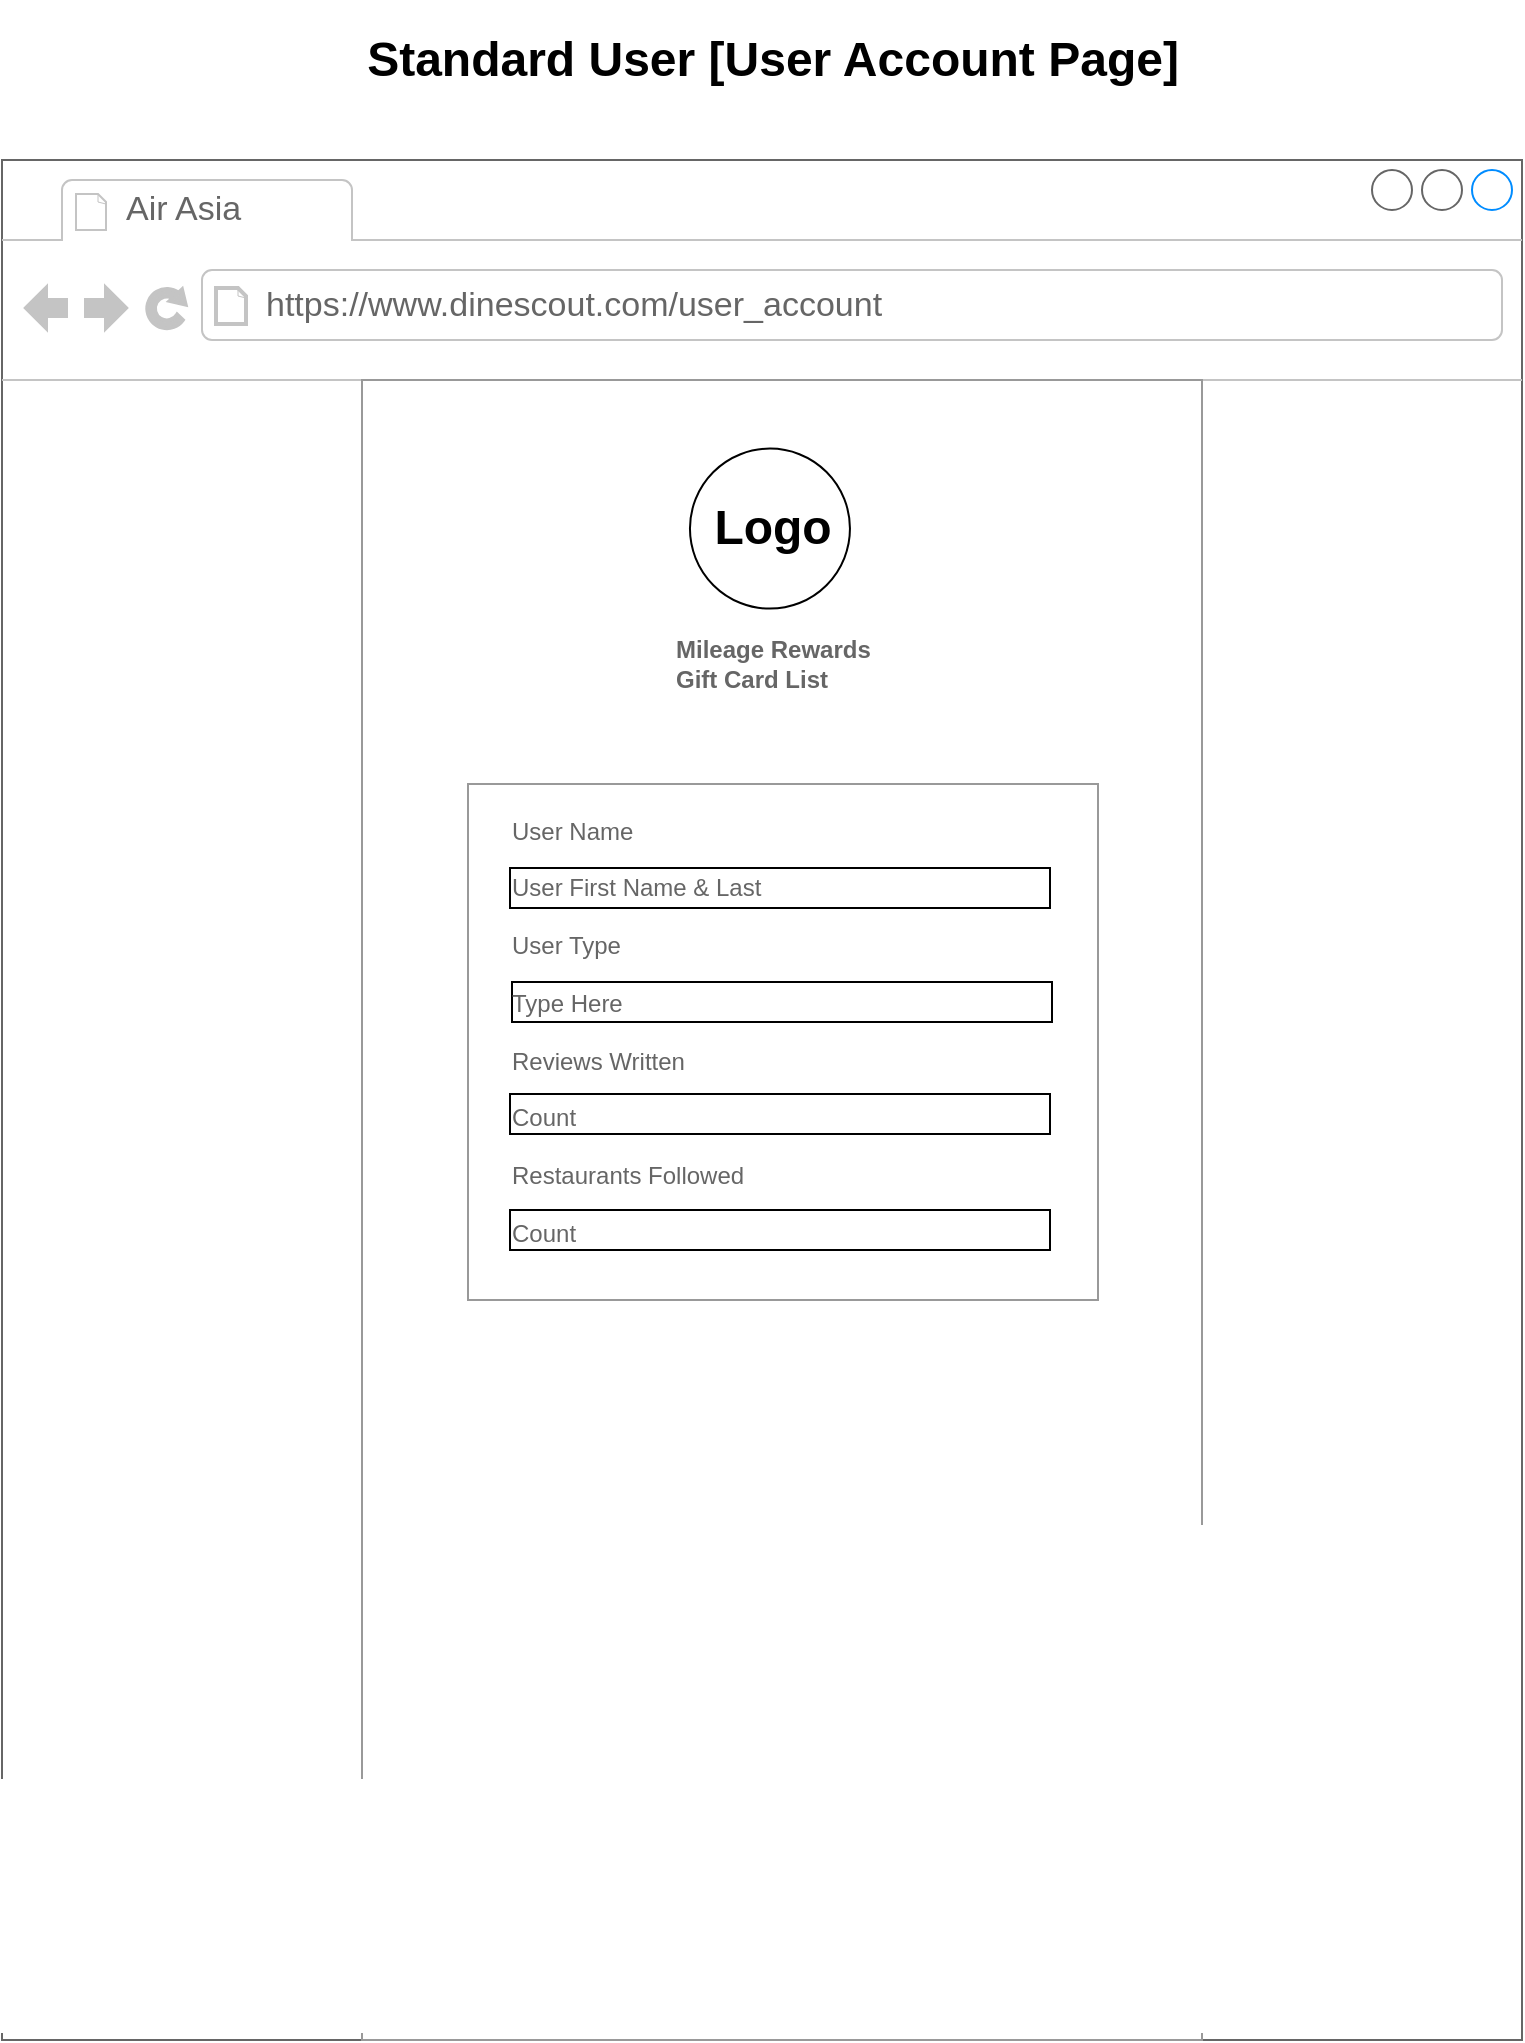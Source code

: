 <mxfile version="24.8.0">
  <diagram name="Page-1" id="GNzj96wlSZAgZW0B1Xzi">
    <mxGraphModel dx="1232" dy="1097" grid="1" gridSize="10" guides="1" tooltips="1" connect="1" arrows="1" fold="1" page="1" pageScale="1" pageWidth="850" pageHeight="1100" math="0" shadow="0">
      <root>
        <mxCell id="0" />
        <mxCell id="1" parent="0" />
        <mxCell id="h8tkEOQfb4YPFhZdcTbf-1" value="" style="strokeWidth=1;shadow=0;dashed=0;align=center;html=1;shape=mxgraph.mockup.containers.browserWindow;rSize=0;strokeColor=#666666;strokeColor2=#008cff;strokeColor3=#c4c4c4;mainText=,;recursiveResize=0;" vertex="1" parent="1">
          <mxGeometry x="40" y="120" width="760" height="940" as="geometry" />
        </mxCell>
        <mxCell id="h8tkEOQfb4YPFhZdcTbf-2" value="Air Asia" style="strokeWidth=1;shadow=0;dashed=0;align=center;html=1;shape=mxgraph.mockup.containers.anchor;fontSize=17;fontColor=#666666;align=left;whiteSpace=wrap;" vertex="1" parent="h8tkEOQfb4YPFhZdcTbf-1">
          <mxGeometry x="60" y="12" width="110" height="26" as="geometry" />
        </mxCell>
        <mxCell id="h8tkEOQfb4YPFhZdcTbf-3" value="https://www.dinescout.com/user_account" style="strokeWidth=1;shadow=0;dashed=0;align=center;html=1;shape=mxgraph.mockup.containers.anchor;rSize=0;fontSize=17;fontColor=#666666;align=left;" vertex="1" parent="h8tkEOQfb4YPFhZdcTbf-1">
          <mxGeometry x="130" y="60" width="250" height="26" as="geometry" />
        </mxCell>
        <mxCell id="h8tkEOQfb4YPFhZdcTbf-4" value="" style="strokeWidth=1;shadow=0;dashed=0;align=center;html=1;shape=mxgraph.mockup.forms.rrect;rSize=0;strokeColor=#999999;fillColor=#ffffff;" vertex="1" parent="h8tkEOQfb4YPFhZdcTbf-1">
          <mxGeometry x="180" y="110" width="420" height="830" as="geometry" />
        </mxCell>
        <mxCell id="h8tkEOQfb4YPFhZdcTbf-5" value="&lt;b&gt;Mileage Rewards&lt;/b&gt;&lt;div&gt;&lt;b&gt;Gift Card List&lt;/b&gt;&lt;/div&gt;" style="strokeWidth=1;shadow=0;dashed=0;align=center;html=1;shape=mxgraph.mockup.forms.anchor;fontSize=12;fontColor=#666666;align=left;resizeWidth=1;spacingLeft=0;" vertex="1" parent="h8tkEOQfb4YPFhZdcTbf-4">
          <mxGeometry width="273" height="40" relative="1" as="geometry">
            <mxPoint x="155" y="122" as="offset" />
          </mxGeometry>
        </mxCell>
        <mxCell id="h8tkEOQfb4YPFhZdcTbf-8" value="" style="ellipse;whiteSpace=wrap;html=1;aspect=fixed;" vertex="1" parent="h8tkEOQfb4YPFhZdcTbf-4">
          <mxGeometry x="163.98" y="34.303" width="80" height="80" as="geometry" />
        </mxCell>
        <mxCell id="h8tkEOQfb4YPFhZdcTbf-9" value="Logo" style="text;strokeColor=none;fillColor=none;html=1;fontSize=24;fontStyle=1;verticalAlign=middle;align=center;" vertex="1" parent="h8tkEOQfb4YPFhZdcTbf-4">
          <mxGeometry x="100" y="51.61" width="210" height="45.39" as="geometry" />
        </mxCell>
        <mxCell id="h8tkEOQfb4YPFhZdcTbf-10" value="Cust-Add" style="strokeWidth=1;shadow=0;dashed=0;align=center;html=1;shape=mxgraph.mockup.forms.rrect;rSize=5;strokeColor=none;fontColor=#ffffff;fillColor=#66bbff;fontSize=16;fontStyle=1;" vertex="1" parent="h8tkEOQfb4YPFhZdcTbf-4">
          <mxGeometry x="52.68" y="370.0" width="80" height="30" as="geometry" />
        </mxCell>
        <mxCell id="h8tkEOQfb4YPFhZdcTbf-11" value="Card-Add" style="strokeWidth=1;shadow=0;dashed=0;align=center;html=1;shape=mxgraph.mockup.forms.rrect;rSize=5;strokeColor=none;fontColor=#ffffff;fillColor=#66bbff;fontSize=16;fontStyle=1;" vertex="1" parent="h8tkEOQfb4YPFhZdcTbf-4">
          <mxGeometry x="287.5" y="370.0" width="80" height="30" as="geometry" />
        </mxCell>
        <mxCell id="h8tkEOQfb4YPFhZdcTbf-17" value="" style="strokeWidth=1;shadow=0;dashed=0;align=center;html=1;shape=mxgraph.mockup.forms.anchor;fontSize=12;fontColor=#666666;align=left;resizeWidth=1;spacingLeft=0;" vertex="1" parent="h8tkEOQfb4YPFhZdcTbf-4">
          <mxGeometry x="164.5" y="540" width="115" height="20" as="geometry" />
        </mxCell>
        <mxCell id="h8tkEOQfb4YPFhZdcTbf-22" value="Standard User [User Account Page]" style="text;strokeColor=none;fillColor=none;html=1;fontSize=24;fontStyle=1;verticalAlign=middle;align=center;" vertex="1" parent="1">
          <mxGeometry x="375" y="40" width="100" height="60" as="geometry" />
        </mxCell>
        <mxCell id="h8tkEOQfb4YPFhZdcTbf-23" value="" style="strokeWidth=1;shadow=0;dashed=0;align=center;html=1;shape=mxgraph.mockup.forms.rrect;rSize=0;strokeColor=#999999;fontColor=#666666;align=left;spacingLeft=5;resizeWidth=1;" vertex="1" parent="1">
          <mxGeometry x="273" y="432" width="315" height="258" as="geometry" />
        </mxCell>
        <mxCell id="h8tkEOQfb4YPFhZdcTbf-24" value="" style="rounded=0;whiteSpace=wrap;html=1;" vertex="1" parent="1">
          <mxGeometry x="294" y="474" width="270" height="20" as="geometry" />
        </mxCell>
        <mxCell id="h8tkEOQfb4YPFhZdcTbf-26" value="" style="rounded=0;whiteSpace=wrap;html=1;" vertex="1" parent="1">
          <mxGeometry x="295" y="531" width="270" height="20" as="geometry" />
        </mxCell>
        <mxCell id="h8tkEOQfb4YPFhZdcTbf-27" value="" style="rounded=0;whiteSpace=wrap;html=1;" vertex="1" parent="1">
          <mxGeometry x="294" y="587" width="270" height="20" as="geometry" />
        </mxCell>
        <mxCell id="h8tkEOQfb4YPFhZdcTbf-29" value="" style="rounded=0;whiteSpace=wrap;html=1;" vertex="1" parent="1">
          <mxGeometry x="294" y="645" width="270" height="20" as="geometry" />
        </mxCell>
        <mxCell id="h8tkEOQfb4YPFhZdcTbf-28" value="User Name&lt;div&gt;&lt;br&gt;&lt;/div&gt;&lt;div&gt;User First Name &amp;amp; Last&lt;br&gt;&lt;div&gt;&lt;br&gt;&lt;/div&gt;&lt;div&gt;User Type&lt;/div&gt;&lt;div&gt;&lt;br&gt;&lt;/div&gt;&lt;div&gt;Type Here&lt;/div&gt;&lt;div&gt;&lt;br&gt;&lt;/div&gt;&lt;div&gt;Reviews Written&lt;/div&gt;&lt;div&gt;&lt;br&gt;&lt;/div&gt;&lt;div&gt;Count&lt;/div&gt;&lt;div&gt;&lt;br&gt;&lt;/div&gt;&lt;div&gt;Restaurants Followed&lt;/div&gt;&lt;/div&gt;&lt;div&gt;&lt;br&gt;&lt;/div&gt;&lt;div&gt;Count&lt;/div&gt;" style="strokeWidth=1;shadow=0;dashed=0;align=center;html=1;shape=mxgraph.mockup.forms.anchor;fontSize=12;fontColor=#666666;align=left;resizeWidth=1;spacingLeft=0;" vertex="1" parent="1">
          <mxGeometry x="293" y="491" width="210" height="130" as="geometry" />
        </mxCell>
      </root>
    </mxGraphModel>
  </diagram>
</mxfile>
